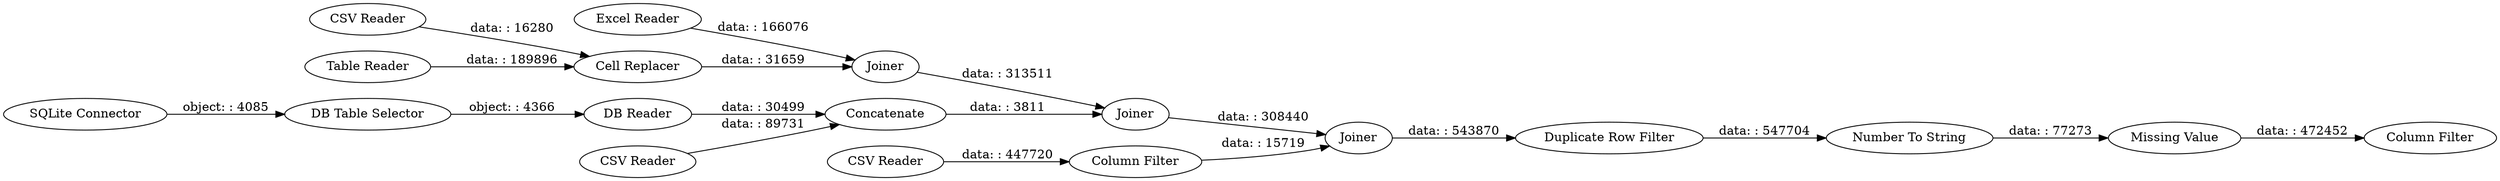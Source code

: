 digraph {
	"-511090947151836565_262" [label=Joiner]
	"-511090947151836565_248" [label="DB Table Selector"]
	"-511090947151836565_246" [label="SQLite Connector"]
	"-511090947151836565_240" [label="Missing Value"]
	"-511090947151836565_250" [label="Number To String"]
	"-511090947151836565_261" [label=Joiner]
	"-511090947151836565_256" [label="CSV Reader"]
	"-511090947151836565_253" [label="Column Filter"]
	"-511090947151836565_247" [label="DB Reader"]
	"-511090947151836565_258" [label="CSV Reader"]
	"-511090947151836565_257" [label="Excel Reader"]
	"-511090947151836565_255" [label="CSV Reader"]
	"-511090947151836565_259" [label="Table Reader"]
	"-511090947151836565_249" [label="Duplicate Row Filter"]
	"-511090947151836565_260" [label=Joiner]
	"-511090947151836565_129" [label="Cell Replacer"]
	"-511090947151836565_143" [label=Concatenate]
	"-511090947151836565_254" [label="Column Filter"]
	"-511090947151836565_262" -> "-511090947151836565_249" [label="data: : 543870"]
	"-511090947151836565_246" -> "-511090947151836565_248" [label="object: : 4085"]
	"-511090947151836565_253" -> "-511090947151836565_262" [label="data: : 15719"]
	"-511090947151836565_248" -> "-511090947151836565_247" [label="object: : 4366"]
	"-511090947151836565_129" -> "-511090947151836565_260" [label="data: : 31659"]
	"-511090947151836565_240" -> "-511090947151836565_254" [label="data: : 472452"]
	"-511090947151836565_256" -> "-511090947151836565_129" [label="data: : 16280"]
	"-511090947151836565_261" -> "-511090947151836565_262" [label="data: : 308440"]
	"-511090947151836565_250" -> "-511090947151836565_240" [label="data: : 77273"]
	"-511090947151836565_255" -> "-511090947151836565_253" [label="data: : 447720"]
	"-511090947151836565_247" -> "-511090947151836565_143" [label="data: : 30499"]
	"-511090947151836565_259" -> "-511090947151836565_129" [label="data: : 189896"]
	"-511090947151836565_257" -> "-511090947151836565_260" [label="data: : 166076"]
	"-511090947151836565_249" -> "-511090947151836565_250" [label="data: : 547704"]
	"-511090947151836565_143" -> "-511090947151836565_261" [label="data: : 3811"]
	"-511090947151836565_258" -> "-511090947151836565_143" [label="data: : 89731"]
	"-511090947151836565_260" -> "-511090947151836565_261" [label="data: : 313511"]
	rankdir=LR
}
